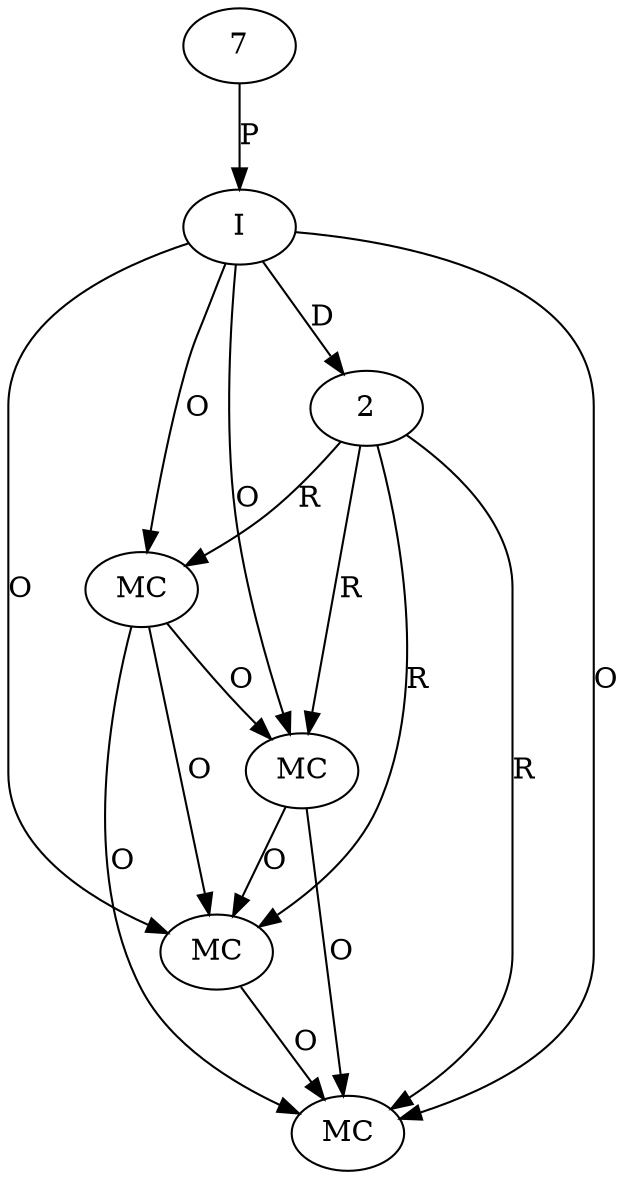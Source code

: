 digraph "AUG" {

  1 [ label="MC" s="isNegated()" t="CharRange" l="141" ];
  2 [ t="CharRange" n="rangea" ];
  3 [ label="MC" s="toString()" t="Object" l="142" ];
  4 [ label="MC" s="getStart()" t="CharRange" l="139" ];
  5 [ label="MC" s="getEnd()" t="CharRange" l="140" ];
  6 [ label="I" t="CharRange" l="138" ];
  7 [ t="char" v="'a'" ];
  4 -> 1 [ label="O" ];
  5 -> 1 [ label="O" ];
  6 -> 1 [ label="O" ];
  2 -> 1 [ label="R" ];
  6 -> 2 [ label="D" ];
  4 -> 3 [ label="O" ];
  1 -> 3 [ label="O" ];
  6 -> 3 [ label="O" ];
  5 -> 3 [ label="O" ];
  2 -> 3 [ label="R" ];
  6 -> 4 [ label="O" ];
  2 -> 4 [ label="R" ];
  6 -> 5 [ label="O" ];
  2 -> 5 [ label="R" ];
  4 -> 5 [ label="O" ];
  7 -> 6 [ label="P" ];
}
